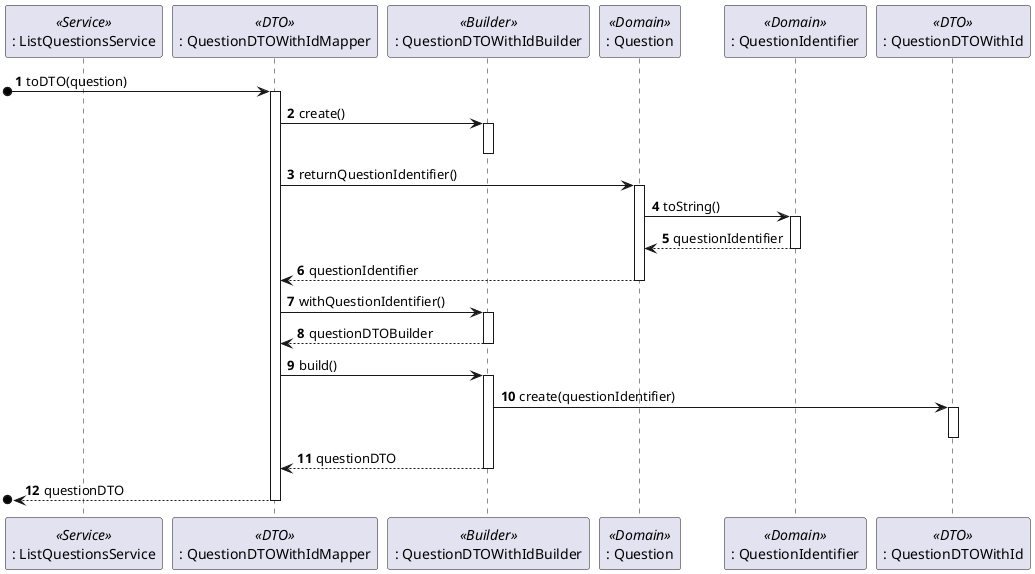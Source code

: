 @startuml
autonumber

participant ": ListQuestionsService" as AUQS <<Service>>
participant ": QuestionDTOWithIdMapper" as QM <<DTO>>
participant ": QuestionDTOWithIdBuilder" as QB <<Builder>>
participant ": Question" as Q <<Domain>>

participant ": QuestionIdentifier" as CI <<Domain>>
participant ": QuestionDTOWithId" as QDTO <<DTO>>

[o-> QM : toDTO(question)
activate QM
QM -> QB : create()
activate QB
deactivate QB
QM -> Q : returnQuestionIdentifier()
activate Q
Q -> CI : toString()
activate CI
CI --> Q : questionIdentifier
deactivate CI
Q --> QM : questionIdentifier
deactivate Q
QM -> QB : withQuestionIdentifier()
activate QB
QB --> QM : questionDTOBuilder
deactivate QB
QM -> QB : build()
activate QB
QB -> QDTO : create(questionIdentifier)
activate QDTO
deactivate QDTO
QB --> QM : questionDTO
deactivate QB
QM -->o[ : questionDTO
deactivate QM

@enduml